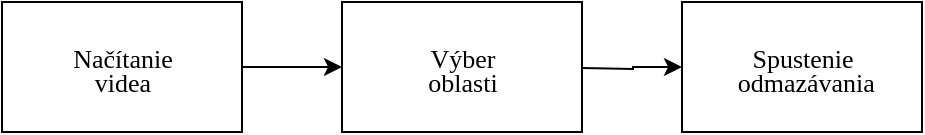 <mxfile version="21.1.8" type="device">
  <diagram id="PMgmuxEpQf8OitckYNuu" name="Page-1">
    <mxGraphModel dx="670" dy="283" grid="1" gridSize="10" guides="1" tooltips="1" connect="1" arrows="1" fold="1" page="1" pageScale="1" pageWidth="827" pageHeight="1169" math="0" shadow="0">
      <root>
        <mxCell id="0" />
        <mxCell id="1" parent="0" />
        <mxCell id="E6xxtZ-M1gMfuzz5IW57-7" style="edgeStyle=orthogonalEdgeStyle;rounded=0;orthogonalLoop=1;jettySize=auto;html=1;entryX=0;entryY=0.5;entryDx=0;entryDy=0;" parent="1" source="E6xxtZ-M1gMfuzz5IW57-1" target="E6xxtZ-M1gMfuzz5IW57-3" edge="1">
          <mxGeometry relative="1" as="geometry" />
        </mxCell>
        <mxCell id="E6xxtZ-M1gMfuzz5IW57-1" value="" style="rounded=0;whiteSpace=wrap;html=1;" parent="1" vertex="1">
          <mxGeometry x="260" y="355" width="120" height="65" as="geometry" />
        </mxCell>
        <mxCell id="E6xxtZ-M1gMfuzz5IW57-2" value="&lt;font face=&quot;computer modern&quot;&gt;&lt;span style=&quot;font-size: 13px;&quot;&gt;Načítanie&lt;br&gt;&lt;/span&gt;&lt;/font&gt;" style="text;html=1;align=center;verticalAlign=middle;resizable=0;points=[];autosize=1;strokeColor=none;fillColor=none;" parent="1" vertex="1">
          <mxGeometry x="285" y="367.5" width="70" height="30" as="geometry" />
        </mxCell>
        <mxCell id="E6xxtZ-M1gMfuzz5IW57-3" value="" style="rounded=0;whiteSpace=wrap;html=1;" parent="1" vertex="1">
          <mxGeometry x="430" y="355" width="120" height="65" as="geometry" />
        </mxCell>
        <mxCell id="E6xxtZ-M1gMfuzz5IW57-4" value="&lt;font face=&quot;computer modern&quot;&gt;&lt;span style=&quot;font-size: 13px;&quot;&gt;Výber&lt;br&gt;&lt;/span&gt;&lt;/font&gt;" style="text;html=1;align=center;verticalAlign=middle;resizable=0;points=[];autosize=1;strokeColor=none;fillColor=none;" parent="1" vertex="1">
          <mxGeometry x="460" y="367.5" width="60" height="30" as="geometry" />
        </mxCell>
        <mxCell id="E6xxtZ-M1gMfuzz5IW57-8" style="edgeStyle=orthogonalEdgeStyle;rounded=0;orthogonalLoop=1;jettySize=auto;html=1;entryX=0;entryY=0.5;entryDx=0;entryDy=0;" parent="1" target="E6xxtZ-M1gMfuzz5IW57-9" edge="1">
          <mxGeometry relative="1" as="geometry">
            <mxPoint x="550" y="388" as="sourcePoint" />
          </mxGeometry>
        </mxCell>
        <mxCell id="E6xxtZ-M1gMfuzz5IW57-9" value="" style="rounded=0;whiteSpace=wrap;html=1;" parent="1" vertex="1">
          <mxGeometry x="600" y="355" width="120" height="65" as="geometry" />
        </mxCell>
        <mxCell id="E6xxtZ-M1gMfuzz5IW57-10" value="&lt;font face=&quot;computer modern&quot;&gt;&lt;span style=&quot;font-size: 13px;&quot;&gt;Spustenie&lt;br&gt;&lt;/span&gt;&lt;/font&gt;" style="text;html=1;align=center;verticalAlign=middle;resizable=0;points=[];autosize=1;strokeColor=none;fillColor=none;" parent="1" vertex="1">
          <mxGeometry x="625" y="367.5" width="70" height="30" as="geometry" />
        </mxCell>
        <mxCell id="r--N6f9DkJrxvFyR0l23-1" value="&lt;font face=&quot;computer modern&quot;&gt;&lt;span style=&quot;font-size: 13px;&quot;&gt;videa&lt;/span&gt;&lt;/font&gt;" style="text;html=1;align=center;verticalAlign=middle;resizable=0;points=[];autosize=1;strokeColor=none;fillColor=none;" vertex="1" parent="1">
          <mxGeometry x="295" y="380" width="50" height="30" as="geometry" />
        </mxCell>
        <mxCell id="r--N6f9DkJrxvFyR0l23-2" value="&lt;font face=&quot;computer modern&quot;&gt;&lt;span style=&quot;font-size: 13px;&quot;&gt;oblasti&lt;/span&gt;&lt;/font&gt;" style="text;html=1;align=center;verticalAlign=middle;resizable=0;points=[];autosize=1;strokeColor=none;fillColor=none;" vertex="1" parent="1">
          <mxGeometry x="460" y="380" width="60" height="30" as="geometry" />
        </mxCell>
        <mxCell id="r--N6f9DkJrxvFyR0l23-4" value="&lt;font face=&quot;computer modern&quot;&gt;&lt;span style=&quot;font-size: 13px;&quot;&gt;&amp;nbsp;odmazávania&lt;/span&gt;&lt;/font&gt;" style="text;html=1;align=center;verticalAlign=middle;resizable=0;points=[];autosize=1;strokeColor=none;fillColor=none;" vertex="1" parent="1">
          <mxGeometry x="610" y="380" width="100" height="30" as="geometry" />
        </mxCell>
      </root>
    </mxGraphModel>
  </diagram>
</mxfile>
